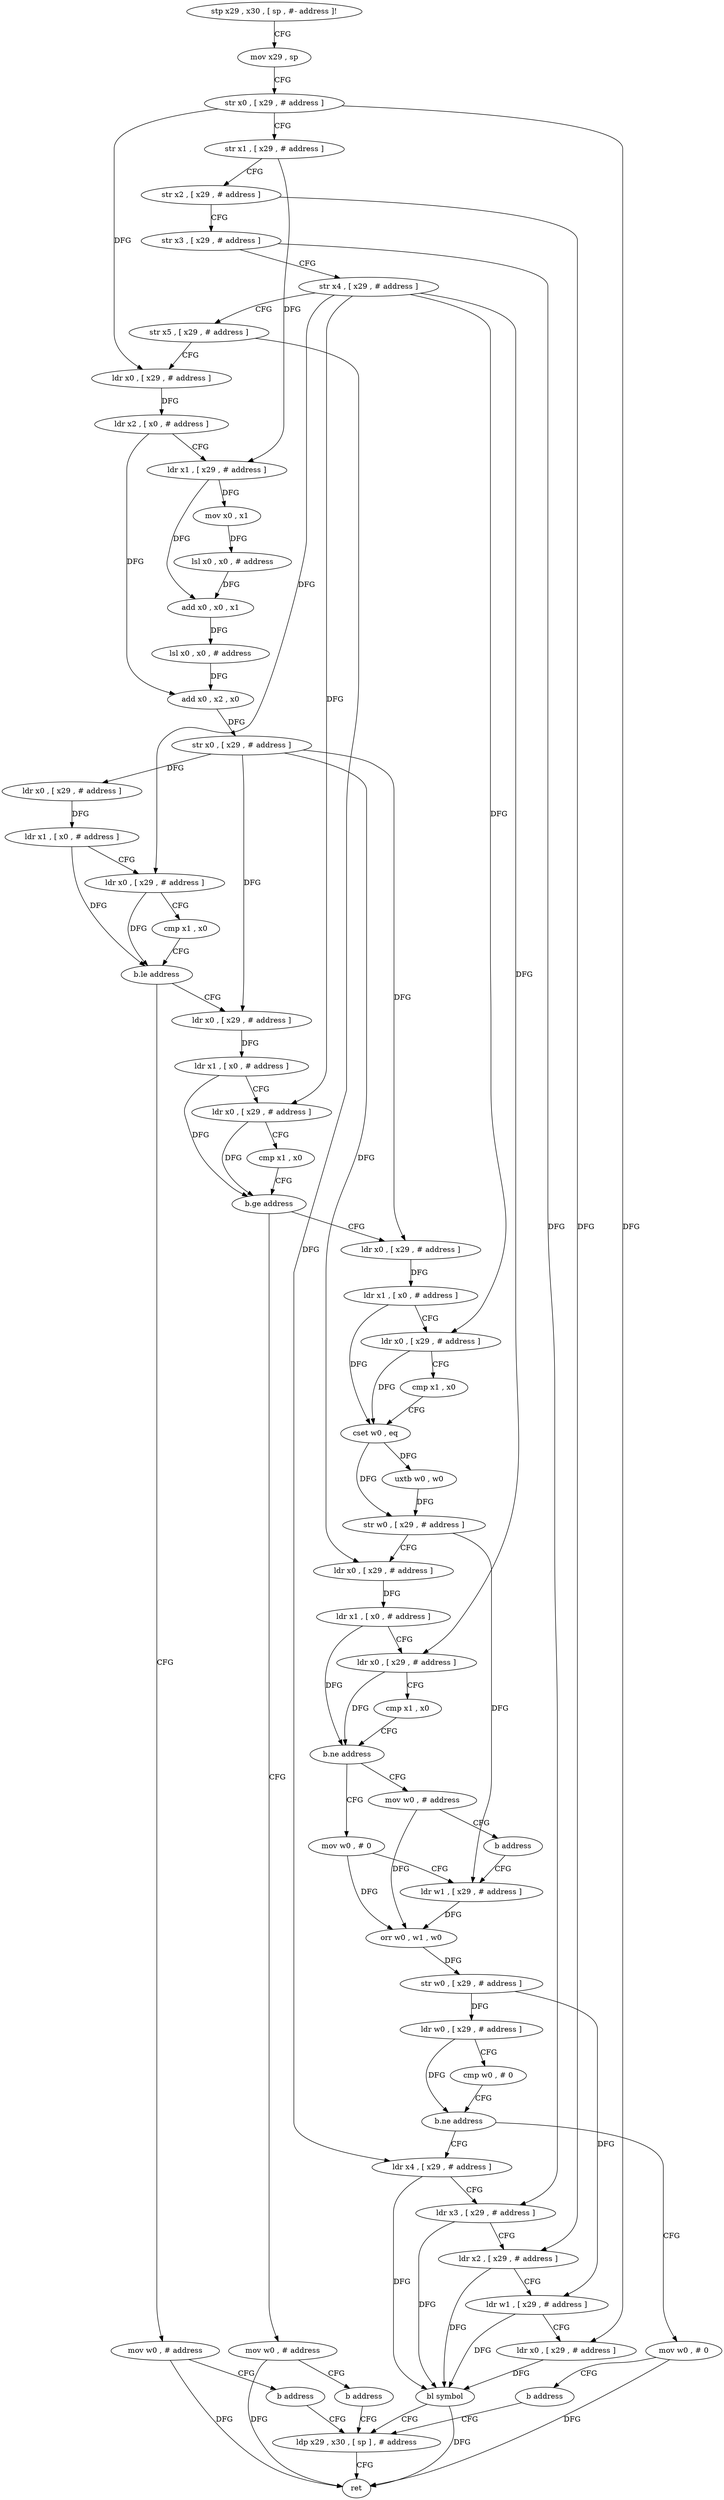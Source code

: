 digraph "func" {
"4456996" [label = "stp x29 , x30 , [ sp , #- address ]!" ]
"4457000" [label = "mov x29 , sp" ]
"4457004" [label = "str x0 , [ x29 , # address ]" ]
"4457008" [label = "str x1 , [ x29 , # address ]" ]
"4457012" [label = "str x2 , [ x29 , # address ]" ]
"4457016" [label = "str x3 , [ x29 , # address ]" ]
"4457020" [label = "str x4 , [ x29 , # address ]" ]
"4457024" [label = "str x5 , [ x29 , # address ]" ]
"4457028" [label = "ldr x0 , [ x29 , # address ]" ]
"4457032" [label = "ldr x2 , [ x0 , # address ]" ]
"4457036" [label = "ldr x1 , [ x29 , # address ]" ]
"4457040" [label = "mov x0 , x1" ]
"4457044" [label = "lsl x0 , x0 , # address" ]
"4457048" [label = "add x0 , x0 , x1" ]
"4457052" [label = "lsl x0 , x0 , # address" ]
"4457056" [label = "add x0 , x2 , x0" ]
"4457060" [label = "str x0 , [ x29 , # address ]" ]
"4457064" [label = "ldr x0 , [ x29 , # address ]" ]
"4457068" [label = "ldr x1 , [ x0 , # address ]" ]
"4457072" [label = "ldr x0 , [ x29 , # address ]" ]
"4457076" [label = "cmp x1 , x0" ]
"4457080" [label = "b.le address" ]
"4457092" [label = "ldr x0 , [ x29 , # address ]" ]
"4457084" [label = "mov w0 , # address" ]
"4457096" [label = "ldr x1 , [ x0 , # address ]" ]
"4457100" [label = "ldr x0 , [ x29 , # address ]" ]
"4457104" [label = "cmp x1 , x0" ]
"4457108" [label = "b.ge address" ]
"4457120" [label = "ldr x0 , [ x29 , # address ]" ]
"4457112" [label = "mov w0 , # address" ]
"4457088" [label = "b address" ]
"4457236" [label = "ldp x29 , x30 , [ sp ] , # address" ]
"4457124" [label = "ldr x1 , [ x0 , # address ]" ]
"4457128" [label = "ldr x0 , [ x29 , # address ]" ]
"4457132" [label = "cmp x1 , x0" ]
"4457136" [label = "cset w0 , eq" ]
"4457140" [label = "uxtb w0 , w0" ]
"4457144" [label = "str w0 , [ x29 , # address ]" ]
"4457148" [label = "ldr x0 , [ x29 , # address ]" ]
"4457152" [label = "ldr x1 , [ x0 , # address ]" ]
"4457156" [label = "ldr x0 , [ x29 , # address ]" ]
"4457160" [label = "cmp x1 , x0" ]
"4457164" [label = "b.ne address" ]
"4457176" [label = "mov w0 , # 0" ]
"4457168" [label = "mov w0 , # address" ]
"4457116" [label = "b address" ]
"4457240" [label = "ret" ]
"4457180" [label = "ldr w1 , [ x29 , # address ]" ]
"4457172" [label = "b address" ]
"4457212" [label = "ldr x4 , [ x29 , # address ]" ]
"4457216" [label = "ldr x3 , [ x29 , # address ]" ]
"4457220" [label = "ldr x2 , [ x29 , # address ]" ]
"4457224" [label = "ldr w1 , [ x29 , # address ]" ]
"4457228" [label = "ldr x0 , [ x29 , # address ]" ]
"4457232" [label = "bl symbol" ]
"4457204" [label = "mov w0 , # 0" ]
"4457208" [label = "b address" ]
"4457184" [label = "orr w0 , w1 , w0" ]
"4457188" [label = "str w0 , [ x29 , # address ]" ]
"4457192" [label = "ldr w0 , [ x29 , # address ]" ]
"4457196" [label = "cmp w0 , # 0" ]
"4457200" [label = "b.ne address" ]
"4456996" -> "4457000" [ label = "CFG" ]
"4457000" -> "4457004" [ label = "CFG" ]
"4457004" -> "4457008" [ label = "CFG" ]
"4457004" -> "4457028" [ label = "DFG" ]
"4457004" -> "4457228" [ label = "DFG" ]
"4457008" -> "4457012" [ label = "CFG" ]
"4457008" -> "4457036" [ label = "DFG" ]
"4457012" -> "4457016" [ label = "CFG" ]
"4457012" -> "4457220" [ label = "DFG" ]
"4457016" -> "4457020" [ label = "CFG" ]
"4457016" -> "4457216" [ label = "DFG" ]
"4457020" -> "4457024" [ label = "CFG" ]
"4457020" -> "4457072" [ label = "DFG" ]
"4457020" -> "4457100" [ label = "DFG" ]
"4457020" -> "4457128" [ label = "DFG" ]
"4457020" -> "4457156" [ label = "DFG" ]
"4457024" -> "4457028" [ label = "CFG" ]
"4457024" -> "4457212" [ label = "DFG" ]
"4457028" -> "4457032" [ label = "DFG" ]
"4457032" -> "4457036" [ label = "CFG" ]
"4457032" -> "4457056" [ label = "DFG" ]
"4457036" -> "4457040" [ label = "DFG" ]
"4457036" -> "4457048" [ label = "DFG" ]
"4457040" -> "4457044" [ label = "DFG" ]
"4457044" -> "4457048" [ label = "DFG" ]
"4457048" -> "4457052" [ label = "DFG" ]
"4457052" -> "4457056" [ label = "DFG" ]
"4457056" -> "4457060" [ label = "DFG" ]
"4457060" -> "4457064" [ label = "DFG" ]
"4457060" -> "4457092" [ label = "DFG" ]
"4457060" -> "4457120" [ label = "DFG" ]
"4457060" -> "4457148" [ label = "DFG" ]
"4457064" -> "4457068" [ label = "DFG" ]
"4457068" -> "4457072" [ label = "CFG" ]
"4457068" -> "4457080" [ label = "DFG" ]
"4457072" -> "4457076" [ label = "CFG" ]
"4457072" -> "4457080" [ label = "DFG" ]
"4457076" -> "4457080" [ label = "CFG" ]
"4457080" -> "4457092" [ label = "CFG" ]
"4457080" -> "4457084" [ label = "CFG" ]
"4457092" -> "4457096" [ label = "DFG" ]
"4457084" -> "4457088" [ label = "CFG" ]
"4457084" -> "4457240" [ label = "DFG" ]
"4457096" -> "4457100" [ label = "CFG" ]
"4457096" -> "4457108" [ label = "DFG" ]
"4457100" -> "4457104" [ label = "CFG" ]
"4457100" -> "4457108" [ label = "DFG" ]
"4457104" -> "4457108" [ label = "CFG" ]
"4457108" -> "4457120" [ label = "CFG" ]
"4457108" -> "4457112" [ label = "CFG" ]
"4457120" -> "4457124" [ label = "DFG" ]
"4457112" -> "4457116" [ label = "CFG" ]
"4457112" -> "4457240" [ label = "DFG" ]
"4457088" -> "4457236" [ label = "CFG" ]
"4457236" -> "4457240" [ label = "CFG" ]
"4457124" -> "4457128" [ label = "CFG" ]
"4457124" -> "4457136" [ label = "DFG" ]
"4457128" -> "4457132" [ label = "CFG" ]
"4457128" -> "4457136" [ label = "DFG" ]
"4457132" -> "4457136" [ label = "CFG" ]
"4457136" -> "4457140" [ label = "DFG" ]
"4457136" -> "4457144" [ label = "DFG" ]
"4457140" -> "4457144" [ label = "DFG" ]
"4457144" -> "4457148" [ label = "CFG" ]
"4457144" -> "4457180" [ label = "DFG" ]
"4457148" -> "4457152" [ label = "DFG" ]
"4457152" -> "4457156" [ label = "CFG" ]
"4457152" -> "4457164" [ label = "DFG" ]
"4457156" -> "4457160" [ label = "CFG" ]
"4457156" -> "4457164" [ label = "DFG" ]
"4457160" -> "4457164" [ label = "CFG" ]
"4457164" -> "4457176" [ label = "CFG" ]
"4457164" -> "4457168" [ label = "CFG" ]
"4457176" -> "4457180" [ label = "CFG" ]
"4457176" -> "4457184" [ label = "DFG" ]
"4457168" -> "4457172" [ label = "CFG" ]
"4457168" -> "4457184" [ label = "DFG" ]
"4457116" -> "4457236" [ label = "CFG" ]
"4457180" -> "4457184" [ label = "DFG" ]
"4457172" -> "4457180" [ label = "CFG" ]
"4457212" -> "4457216" [ label = "CFG" ]
"4457212" -> "4457232" [ label = "DFG" ]
"4457216" -> "4457220" [ label = "CFG" ]
"4457216" -> "4457232" [ label = "DFG" ]
"4457220" -> "4457224" [ label = "CFG" ]
"4457220" -> "4457232" [ label = "DFG" ]
"4457224" -> "4457228" [ label = "CFG" ]
"4457224" -> "4457232" [ label = "DFG" ]
"4457228" -> "4457232" [ label = "DFG" ]
"4457232" -> "4457236" [ label = "CFG" ]
"4457232" -> "4457240" [ label = "DFG" ]
"4457204" -> "4457208" [ label = "CFG" ]
"4457204" -> "4457240" [ label = "DFG" ]
"4457208" -> "4457236" [ label = "CFG" ]
"4457184" -> "4457188" [ label = "DFG" ]
"4457188" -> "4457192" [ label = "DFG" ]
"4457188" -> "4457224" [ label = "DFG" ]
"4457192" -> "4457196" [ label = "CFG" ]
"4457192" -> "4457200" [ label = "DFG" ]
"4457196" -> "4457200" [ label = "CFG" ]
"4457200" -> "4457212" [ label = "CFG" ]
"4457200" -> "4457204" [ label = "CFG" ]
}
